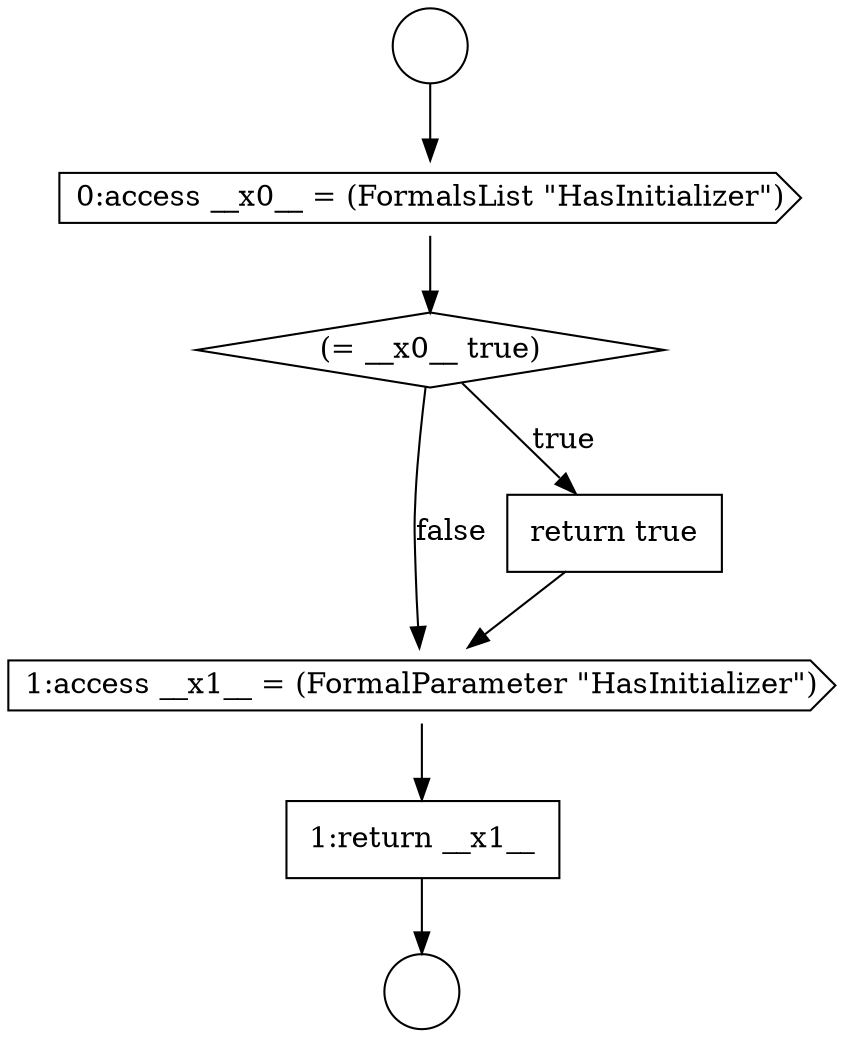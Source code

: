 digraph {
  node7867 [shape=circle label=" " color="black" fillcolor="white" style=filled]
  node7870 [shape=diamond, label=<<font color="black">(= __x0__ true)</font>> color="black" fillcolor="white" style=filled]
  node7869 [shape=cds, label=<<font color="black">0:access __x0__ = (FormalsList &quot;HasInitializer&quot;)</font>> color="black" fillcolor="white" style=filled]
  node7872 [shape=cds, label=<<font color="black">1:access __x1__ = (FormalParameter &quot;HasInitializer&quot;)</font>> color="black" fillcolor="white" style=filled]
  node7868 [shape=circle label=" " color="black" fillcolor="white" style=filled]
  node7873 [shape=none, margin=0, label=<<font color="black">
    <table border="0" cellborder="1" cellspacing="0" cellpadding="10">
      <tr><td align="left">1:return __x1__</td></tr>
    </table>
  </font>> color="black" fillcolor="white" style=filled]
  node7871 [shape=none, margin=0, label=<<font color="black">
    <table border="0" cellborder="1" cellspacing="0" cellpadding="10">
      <tr><td align="left">return true</td></tr>
    </table>
  </font>> color="black" fillcolor="white" style=filled]
  node7867 -> node7869 [ color="black"]
  node7872 -> node7873 [ color="black"]
  node7869 -> node7870 [ color="black"]
  node7873 -> node7868 [ color="black"]
  node7871 -> node7872 [ color="black"]
  node7870 -> node7871 [label=<<font color="black">true</font>> color="black"]
  node7870 -> node7872 [label=<<font color="black">false</font>> color="black"]
}
